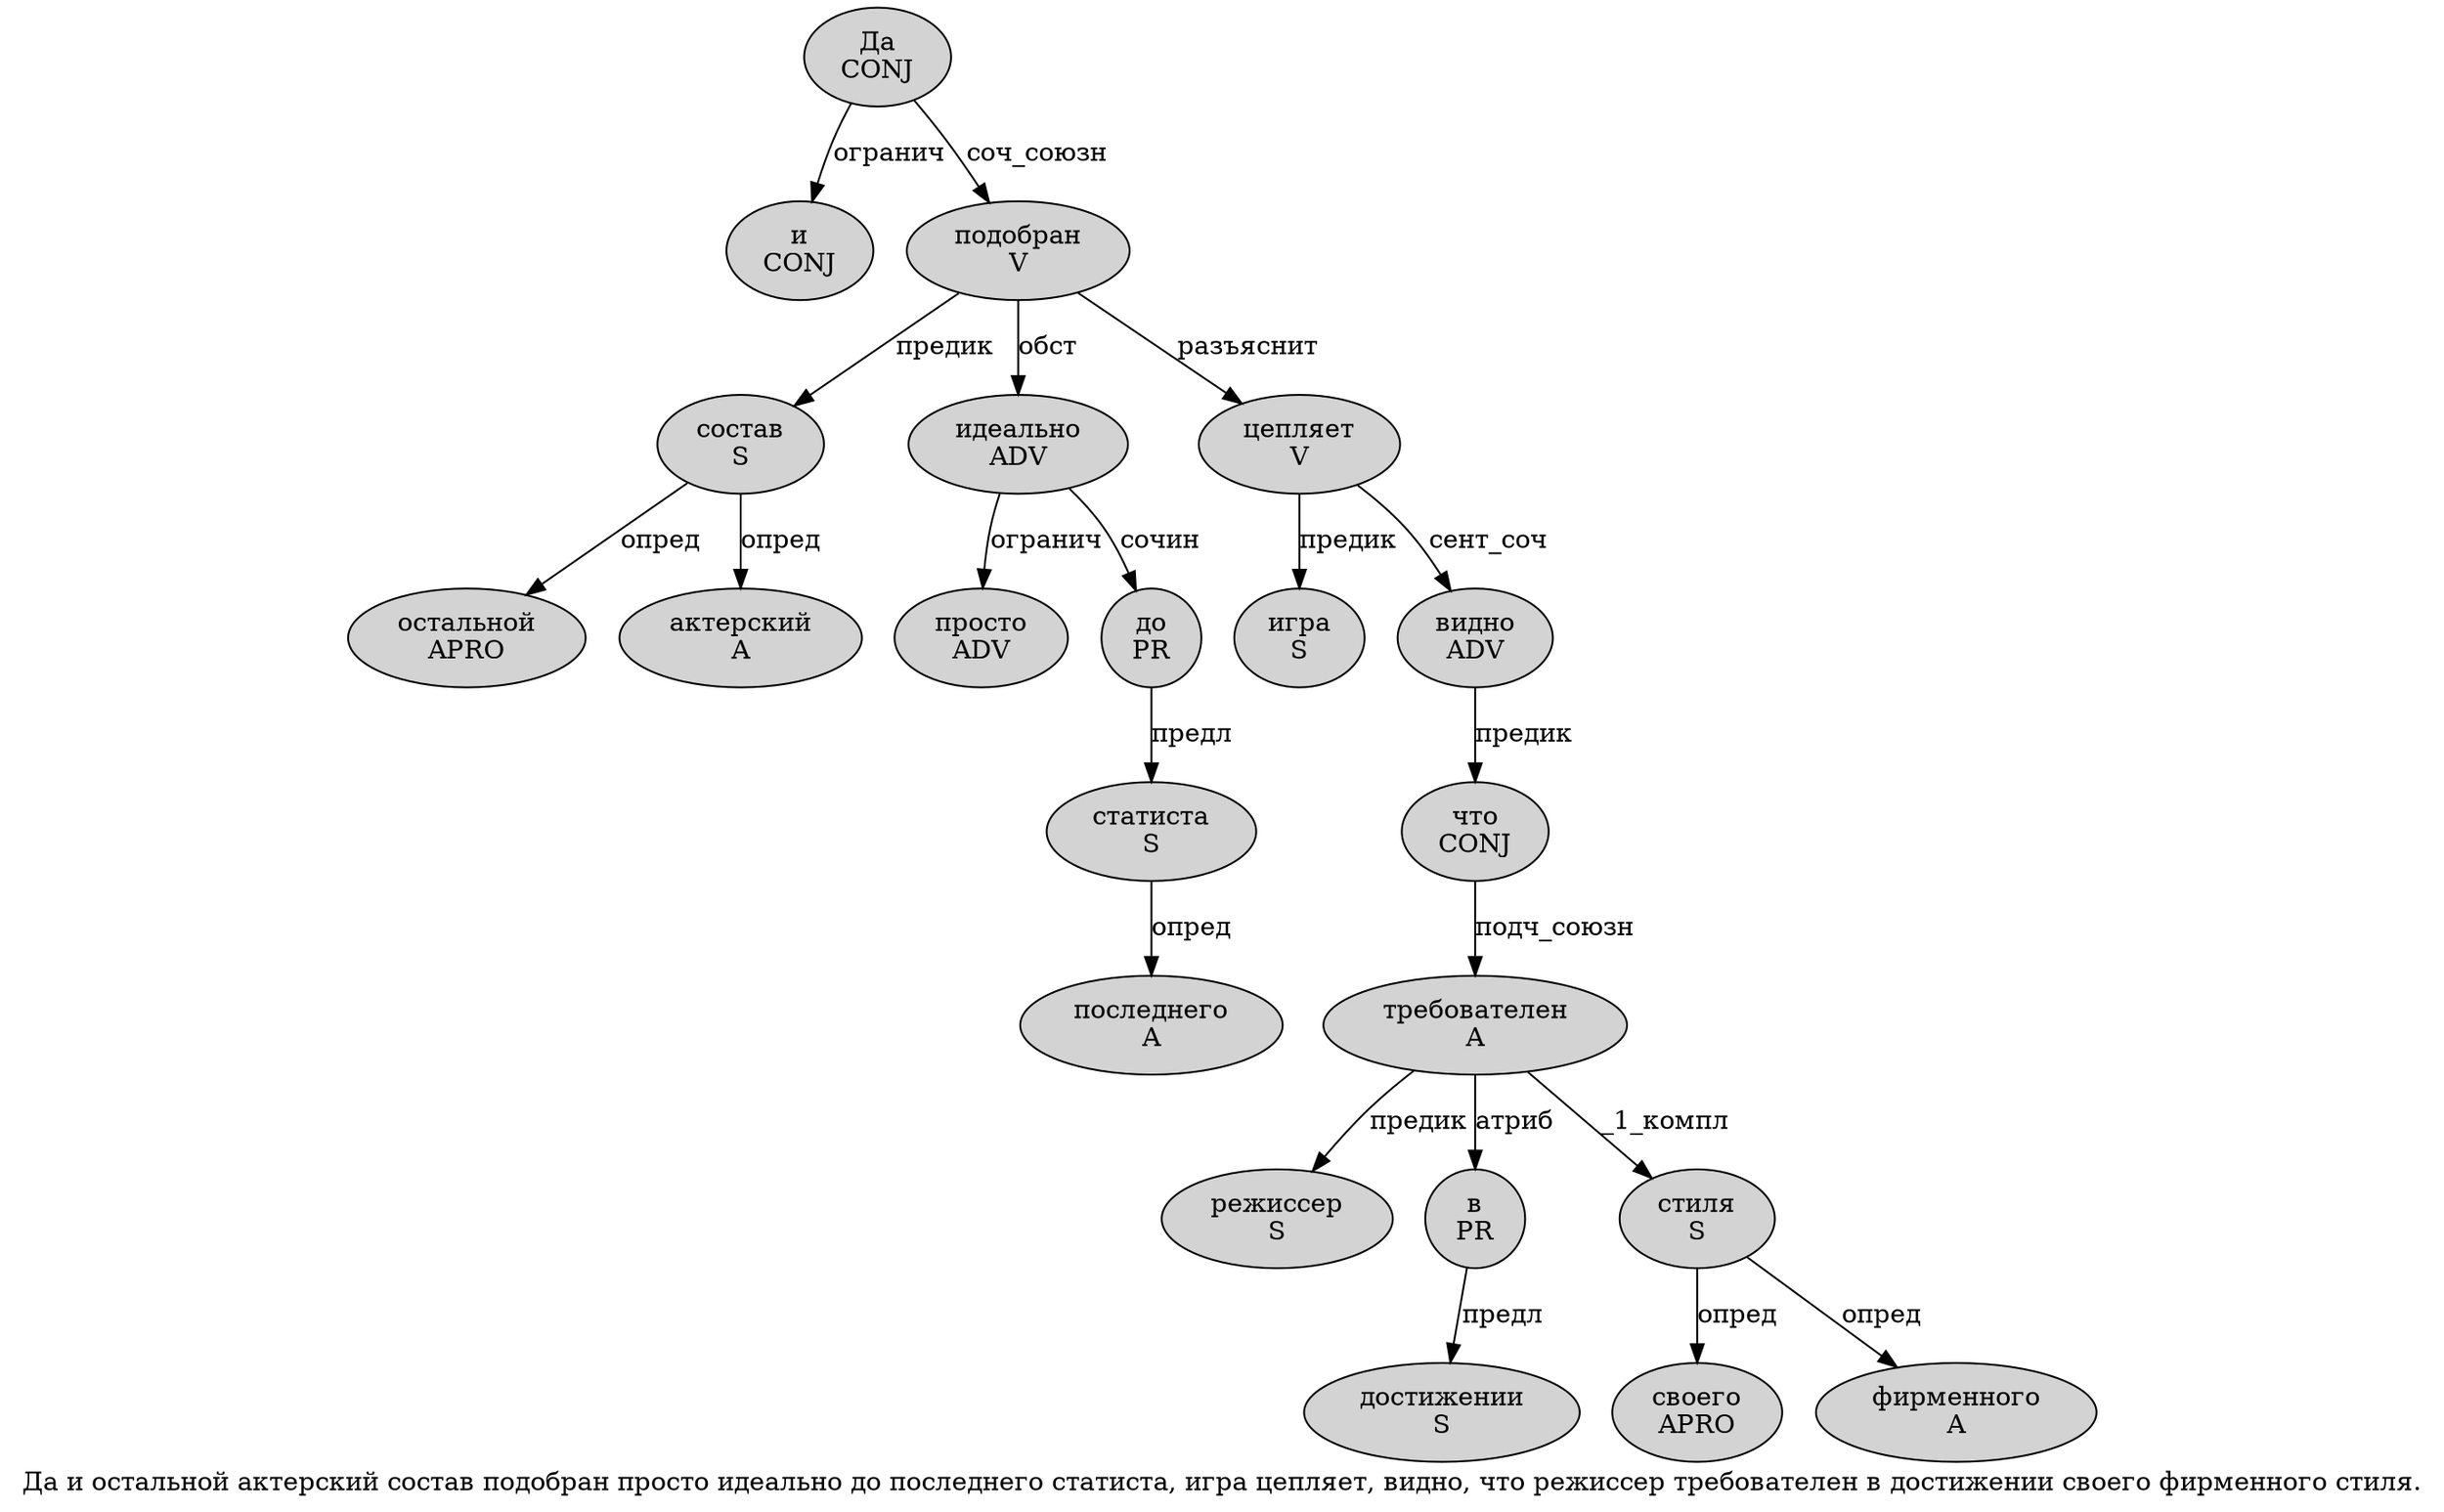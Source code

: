digraph SENTENCE_953 {
	graph [label="Да и остальной актерский состав подобран просто идеально до последнего статиста, игра цепляет, видно, что режиссер требователен в достижении своего фирменного стиля."]
	node [style=filled]
		0 [label="Да
CONJ" color="" fillcolor=lightgray penwidth=1 shape=ellipse]
		1 [label="и
CONJ" color="" fillcolor=lightgray penwidth=1 shape=ellipse]
		2 [label="остальной
APRO" color="" fillcolor=lightgray penwidth=1 shape=ellipse]
		3 [label="актерский
A" color="" fillcolor=lightgray penwidth=1 shape=ellipse]
		4 [label="состав
S" color="" fillcolor=lightgray penwidth=1 shape=ellipse]
		5 [label="подобран
V" color="" fillcolor=lightgray penwidth=1 shape=ellipse]
		6 [label="просто
ADV" color="" fillcolor=lightgray penwidth=1 shape=ellipse]
		7 [label="идеально
ADV" color="" fillcolor=lightgray penwidth=1 shape=ellipse]
		8 [label="до
PR" color="" fillcolor=lightgray penwidth=1 shape=ellipse]
		9 [label="последнего
A" color="" fillcolor=lightgray penwidth=1 shape=ellipse]
		10 [label="статиста
S" color="" fillcolor=lightgray penwidth=1 shape=ellipse]
		12 [label="игра
S" color="" fillcolor=lightgray penwidth=1 shape=ellipse]
		13 [label="цепляет
V" color="" fillcolor=lightgray penwidth=1 shape=ellipse]
		15 [label="видно
ADV" color="" fillcolor=lightgray penwidth=1 shape=ellipse]
		17 [label="что
CONJ" color="" fillcolor=lightgray penwidth=1 shape=ellipse]
		18 [label="режиссер
S" color="" fillcolor=lightgray penwidth=1 shape=ellipse]
		19 [label="требователен
A" color="" fillcolor=lightgray penwidth=1 shape=ellipse]
		20 [label="в
PR" color="" fillcolor=lightgray penwidth=1 shape=ellipse]
		21 [label="достижении
S" color="" fillcolor=lightgray penwidth=1 shape=ellipse]
		22 [label="своего
APRO" color="" fillcolor=lightgray penwidth=1 shape=ellipse]
		23 [label="фирменного
A" color="" fillcolor=lightgray penwidth=1 shape=ellipse]
		24 [label="стиля
S" color="" fillcolor=lightgray penwidth=1 shape=ellipse]
			5 -> 4 [label="предик"]
			5 -> 7 [label="обст"]
			5 -> 13 [label="разъяснит"]
			19 -> 18 [label="предик"]
			19 -> 20 [label="атриб"]
			19 -> 24 [label="_1_компл"]
			0 -> 1 [label="огранич"]
			0 -> 5 [label="соч_союзн"]
			10 -> 9 [label="опред"]
			13 -> 12 [label="предик"]
			13 -> 15 [label="сент_соч"]
			20 -> 21 [label="предл"]
			17 -> 19 [label="подч_союзн"]
			7 -> 6 [label="огранич"]
			7 -> 8 [label="сочин"]
			15 -> 17 [label="предик"]
			8 -> 10 [label="предл"]
			24 -> 22 [label="опред"]
			24 -> 23 [label="опред"]
			4 -> 2 [label="опред"]
			4 -> 3 [label="опред"]
}
